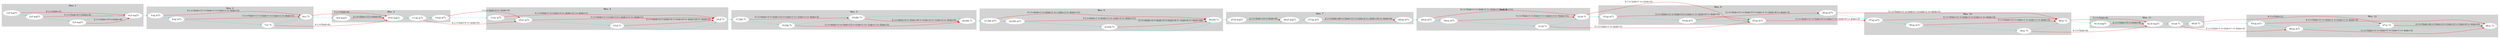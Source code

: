 digraph G { 
rankdir=LR 
subgraph cluster0 {
node [style=filled,color=white];
style=filled;
color=lightgrey;
"1:(f maj7)"; 
"2:(f maj7)"; 
"3:(f maj7)"; 
"4:(f maj7)"; 
label = "Mes. 1"
}
subgraph cluster4 {
node [style=filled,color=white];
style=filled;
color=lightgrey;
"5:(g m7)"; 
"6:(g m7)"; 
"7:(c 7)"; 
"8:(c 7)"; 
label = "Mes. 2"
}
subgraph cluster8 {
node [style=filled,color=white];
style=filled;
color=lightgrey;
"9:(f maj7)"; 
"10:(f maj7)"; 
"11:(g m7)"; 
"12:(g m7)"; 
label = "Mes. 3"
}
subgraph cluster12 {
node [style=filled,color=white];
style=filled;
color=lightgrey;
"13:(c m7)"; 
"14:(c m7)"; 
"15:(f 7)"; 
"16:(f 7)"; 
label = "Mes. 4"
}
subgraph cluster16 {
node [style=filled,color=white];
style=filled;
color=lightgrey;
"17:(bb 7)"; 
"18:(bb 7)"; 
"19:(bb 7)"; 
"20:(bb 7)"; 
label = "Mes. 5"
}
subgraph cluster20 {
node [style=filled,color=white];
style=filled;
color=lightgrey;
"21:(bb m7)"; 
"22:(bb m7)"; 
"23:(eb 7)"; 
"24:(eb 7)"; 
label = "Mes. 6"
}
subgraph cluster24 {
node [style=filled,color=white];
style=filled;
color=lightgrey;
"25:(f maj7)"; 
"26:(f maj7)"; 
"27:(g m7)"; 
"28:(g m7)"; 
label = "Mes. 7"
}
subgraph cluster28 {
node [style=filled,color=white];
style=filled;
color=lightgrey;
"29:(a m7)"; 
"30:(a m7)"; 
"31:(d 7)"; 
"32:(d 7)"; 
label = "Mes. 8"
}
subgraph cluster32 {
node [style=filled,color=white];
style=filled;
color=lightgrey;
"33:(g m7)"; 
"34:(g m7)"; 
"35:(g m7)"; 
"36:(g m7)"; 
label = "Mes. 9"
}
subgraph cluster36 {
node [style=filled,color=white];
style=filled;
color=lightgrey;
"37:(g m7)"; 
"38:(g m7)"; 
"39:(c 7)"; 
"40:(c 7)"; 
label = "Mes. 10"
}
subgraph cluster40 {
node [style=filled,color=white];
style=filled;
color=lightgrey;
"41:(f maj7)"; 
"42:(f maj7)"; 
"43:(d 7)"; 
"44:(d 7)"; 
label = "Mes. 11"
}
subgraph cluster44 {
node [style=filled,color=white];
style=filled;
color=lightgrey;
"45:(g m7)"; 
"46:(g m7)"; 
"47:(c 7)"; 
"48:(c 7)"; 
label = "Mes. 12"
}
"1:(f maj7)" -> "2:(f maj7)" [color="turquoise", constraint=true];
"2:(f maj7)" -> "3:(f maj7)" [color="turquoise", constraint=true];
"3:(f maj7)" -> "4:(f maj7)" [color="turquoise", constraint=true];
"4:(f maj7)" -> "5:(g m7)" [color="turquoise", constraint=true];
"5:(g m7)" -> "6:(g m7)" [color="turquoise", constraint=true];
"6:(g m7)" -> "7:(c 7)" [color="turquoise", constraint=true];
"7:(c 7)" -> "8:(c 7)" [color="turquoise", constraint=true];
"8:(c 7)" -> "9:(f maj7)" [color="turquoise", constraint=true];
"9:(f maj7)" -> "10:(f maj7)" [color="turquoise", constraint=true];
"10:(f maj7)" -> "11:(g m7)" [color="turquoise", constraint=true];
"11:(g m7)" -> "12:(g m7)" [color="turquoise", constraint=true];
"12:(g m7)" -> "13:(c m7)" [color="turquoise", constraint=true];
"13:(c m7)" -> "14:(c m7)" [color="turquoise", constraint=true];
"14:(c m7)" -> "15:(f 7)" [color="turquoise", constraint=true];
"15:(f 7)" -> "16:(f 7)" [color="turquoise", constraint=true];
"16:(f 7)" -> "17:(bb 7)" [color="turquoise", constraint=true];
"17:(bb 7)" -> "18:(bb 7)" [color="turquoise", constraint=true];
"18:(bb 7)" -> "19:(bb 7)" [color="turquoise", constraint=true];
"19:(bb 7)" -> "20:(bb 7)" [color="turquoise", constraint=true];
"20:(bb 7)" -> "21:(bb m7)" [color="turquoise", constraint=true];
"21:(bb m7)" -> "22:(bb m7)" [color="turquoise", constraint=true];
"22:(bb m7)" -> "23:(eb 7)" [color="turquoise", constraint=true];
"23:(eb 7)" -> "24:(eb 7)" [color="turquoise", constraint=true];
"24:(eb 7)" -> "25:(f maj7)" [color="turquoise", constraint=true];
"25:(f maj7)" -> "26:(f maj7)" [color="turquoise", constraint=true];
"26:(f maj7)" -> "27:(g m7)" [color="turquoise", constraint=true];
"27:(g m7)" -> "28:(g m7)" [color="turquoise", constraint=true];
"28:(g m7)" -> "29:(a m7)" [color="turquoise", constraint=true];
"29:(a m7)" -> "30:(a m7)" [color="turquoise", constraint=true];
"30:(a m7)" -> "31:(d 7)" [color="turquoise", constraint=true];
"31:(d 7)" -> "32:(d 7)" [color="turquoise", constraint=true];
"32:(d 7)" -> "33:(g m7)" [color="turquoise", constraint=true];
"33:(g m7)" -> "34:(g m7)" [color="turquoise", constraint=true];
"34:(g m7)" -> "35:(g m7)" [color="turquoise", constraint=true];
"35:(g m7)" -> "36:(g m7)" [color="turquoise", constraint=true];
"36:(g m7)" -> "37:(g m7)" [color="turquoise", constraint=true];
"37:(g m7)" -> "38:(g m7)" [color="turquoise", constraint=true];
"38:(g m7)" -> "39:(c 7)" [color="turquoise", constraint=true];
"39:(c 7)" -> "40:(c 7)" [color="turquoise", constraint=true];
"40:(c 7)" -> "41:(f maj7)" [color="turquoise", constraint=true];
"41:(f maj7)" -> "42:(f maj7)" [color="turquoise", constraint=true];
"42:(f maj7)" -> "43:(d 7)" [color="turquoise", constraint=true];
"43:(d 7)" -> "44:(d 7)" [color="turquoise", constraint=true];
"44:(d 7)" -> "45:(g m7)" [color="turquoise", constraint=true];
"45:(g m7)" -> "46:(g m7)" [color="turquoise", constraint=true];
"46:(g m7)" -> "47:(c 7)" [color="turquoise", constraint=true];
"47:(c 7)" -> "48:(c 7)" [color="turquoise", constraint=true];
"1:(f maj7)" -> "4:(f maj7)" [label="4 ( t=5/nb=3)" , color="red", constraint=true];
"2:(f maj7)" -> "4:(f maj7)" [label="3 ( t=5/nb=9 t=0/nb=4)" , color="red", constraint=true];
"3:(f maj7)" -> "4:(f maj7)" [label="2 ( t=5/nb=15 t=0/nb=8)" , color="red", constraint=true];
"5:(g m7)" -> "8:(c 7)" [label="4 ( t=5/nb=11 t=3/nb=1 t=1/nb=1 t=-4/nb=3)" , color="red", constraint=true];
"6:(g m7)" -> "8:(c 7)" [label="3 ( t=5/nb=11 t=3/nb=1 t=1/nb=1 t=-4/nb=3)" , color="red", constraint=true];
"7:(c 7)" -> "10:(f maj7)" [label="4 ( t=5/nb=6)" , color="red", constraint=true];
"8:(c 7)" -> "10:(f maj7)" [label="3 ( t=5/nb=6)" , color="red", constraint=true];
"9:(f maj7)" -> "10:(f maj7)" [label="2 ( t=5/nb=15 t=0/nb=8)" , color="red", constraint=true];
"11:(g m7)" -> "14:(c m7)" [label="4 ( t=3/nb=4 t=-2/nb=5)" , color="red", constraint=true];
"12:(g m7)" -> "14:(c m7)" [label="3 ( t=3/nb=4 t=-2/nb=5)" , color="red", constraint=true];
"13:(c m7)" -> "16:(f 7)" [label="4 ( t=6/nb=1 t=1/nb=3 t=-2/nb=11 t=-4/nb=1)" , color="red", constraint=true];
"14:(c m7)" -> "16:(f 7)" [label="3 ( t=6/nb=1 t=1/nb=3 t=-2/nb=11 t=-4/nb=1)" , color="red", constraint=true];
"15:(f 7)" -> "16:(f 7)" [label="2 ( t=6/nb=2 t=2/nb=6 t=1/nb=6 t=-2/nb=24 t=-4/nb=2)" , color="red", constraint=true];
"17:(bb 7)" -> "19:(bb 7)" [label="3 ( t=6/nb=3 t=3/nb=12 t=1/nb=1 t=-1/nb=1 t=-5/nb=3)" , color="red", constraint=true];
"18:(bb 7)" -> "20:(bb 7)" [label="3 ( t=6/nb=3 t=3/nb=12 t=1/nb=1 t=-1/nb=1 t=-5/nb=3)" , color="red", constraint=true];
"19:(bb 7)" -> "20:(bb 7)" [label="2 ( t=6/nb=6 t=3/nb=24 t=1/nb=2 t=-1/nb=2 t=-5/nb=6)" , color="red", constraint=true];
"21:(bb m7)" -> "24:(eb 7)" [label="4 ( t=6/nb=1 t=4/nb=1 t=-1/nb=3 t=-4/nb=11)" , color="red", constraint=true];
"22:(bb m7)" -> "24:(eb 7)" [label="3 ( t=6/nb=1 t=4/nb=1 t=-1/nb=3 t=-4/nb=11)" , color="red", constraint=true];
"23:(eb 7)" -> "24:(eb 7)" [label="2 ( t=6/nb=2 t=4/nb=2 t=0/nb=6 t=-1/nb=6 t=-4/nb=24)" , color="red", constraint=true];
"25:(f maj7)" -> "26:(f maj7)" [label="2 ( t=5/nb=15 t=0/nb=8)" , color="red", constraint=true];
"27:(g m7)" -> "28:(g m7)" [label="2 ( t=5/nb=26 t=3/nb=11 t=1/nb=2 t=-2/nb=16 t=-4/nb=6)" , color="red", constraint=true];
"29:(a m7)" -> "32:(d 7)" [label="4 ( t=5/nb=1 t=3/nb=1 t=-2/nb=3 t=-5/nb=11)" , color="red", constraint=true];
"30:(a m7)" -> "32:(d 7)" [label="3 ( t=5/nb=1 t=3/nb=1 t=-2/nb=3 t=-5/nb=11)" , color="red", constraint=true];
"31:(d 7)" -> "35:(g m7)" [label="5 ( t=3/nb=1 t=-2/nb=3)" , color="red", constraint=true];
"32:(d 7)" -> "35:(g m7)" [label="4 ( t=3/nb=1 t=-2/nb=3)" , color="red", constraint=true];
"33:(g m7)" -> "35:(g m7)" [label="3 ( t=5/nb=11 t=3/nb=5 t=1/nb=1 t=-2/nb=8 t=-4/nb=3)" , color="red", constraint=true];
"34:(g m7)" -> "36:(g m7)" [label="3 ( t=5/nb=11 t=3/nb=5 t=1/nb=1 t=-2/nb=8 t=-4/nb=3)" , color="red", constraint=true];
"35:(g m7)" -> "37:(g m7)" [label="3 ( t=5/nb=11 t=3/nb=5 t=1/nb=1 t=-2/nb=8 t=-4/nb=3)" , color="red", constraint=true];
"36:(g m7)" -> "40:(c 7)" [label="5 ( t=5/nb=11 t=3/nb=1 t=1/nb=1 t=-4/nb=3)" , color="red", constraint=true];
"37:(g m7)" -> "40:(c 7)" [label="4 ( t=5/nb=11 t=3/nb=1 t=1/nb=1 t=-4/nb=3)" , color="red", constraint=true];
"38:(g m7)" -> "40:(c 7)" [label="3 ( t=5/nb=11 t=3/nb=1 t=1/nb=1 t=-4/nb=3)" , color="red", constraint=true];
"39:(c 7)" -> "42:(f maj7)" [label="4 ( t=5/nb=6)" , color="red", constraint=true];
"40:(c 7)" -> "42:(f maj7)" [label="3 ( t=5/nb=6)" , color="red", constraint=true];
"41:(f maj7)" -> "42:(f maj7)" [label="2 ( t=5/nb=15 t=0/nb=8)" , color="red", constraint=true];
"43:(d 7)" -> "46:(g m7)" [label="4 ( t=5/nb=1 t=3/nb=1 t=-2/nb=3)" , color="red", constraint=true];
"44:(d 7)" -> "47:(c 7)" [label="4 ( t=5/nb=1)" , color="red", constraint=true];
"45:(g m7)" -> "48:(c 7)" [label="4 ( t=5/nb=11 t=3/nb=1 t=1/nb=1 t=-4/nb=3)" , color="red", constraint=true];
"46:(g m7)" -> "48:(c 7)" [label="3 ( t=5/nb=11 t=3/nb=1 t=1/nb=1 t=-4/nb=3)" , color="red", constraint=true];
"47:(c 7)" -> "48:(c 7)" [label="2 ( t=5/nb=24 t=3/nb=2 t=1/nb=2 t=-3/nb=6 t=-4/nb=6)" , color="red", constraint=true];
}